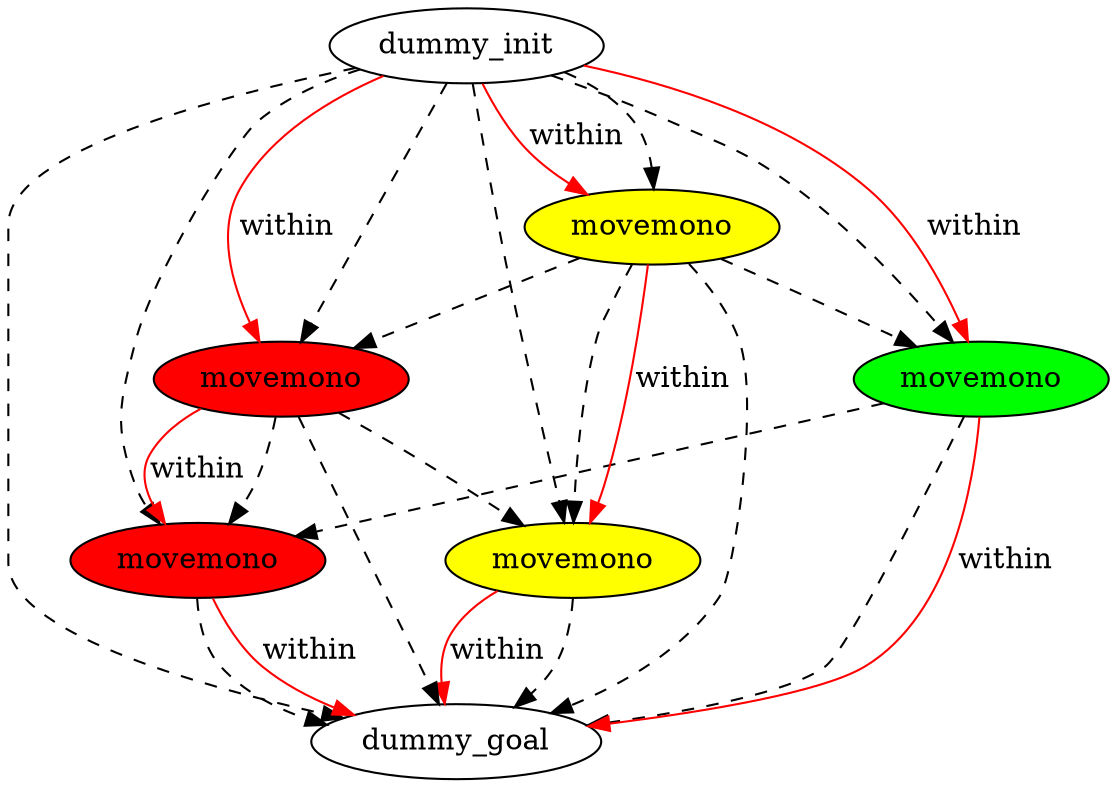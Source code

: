 digraph {
	"46193186-1df7-c0b9-e0cf-99a529942fa3" [label=dummy_init fillcolor=white style=filled]
	"0d82971f-ca3f-5e23-5dff-5ea3fad7b589" [label=dummy_goal fillcolor=white style=filled]
	"fe3a5917-1023-7180-5cd5-a2e860685eaf" [label=movemono fillcolor=yellow style=filled]
	"dd963b08-c0db-304b-6571-47098618d540" [label=movemono fillcolor=red style=filled]
	"dcd59684-a7ac-9076-dd53-431c8d8f9d58" [label=movemono fillcolor=red style=filled]
	"c4c54f87-613c-0757-63b7-ed9a2efb0d32" [label=movemono fillcolor=green style=filled]
	"3876e518-de82-acb7-b048-12f9a9847c67" [label=movemono fillcolor=yellow style=filled]
	"46193186-1df7-c0b9-e0cf-99a529942fa3" -> "dd963b08-c0db-304b-6571-47098618d540" [color=black style=dashed]
	"c4c54f87-613c-0757-63b7-ed9a2efb0d32" -> "dd963b08-c0db-304b-6571-47098618d540" [color=black style=dashed]
	"3876e518-de82-acb7-b048-12f9a9847c67" -> "c4c54f87-613c-0757-63b7-ed9a2efb0d32" [color=black style=dashed]
	"dcd59684-a7ac-9076-dd53-431c8d8f9d58" -> "0d82971f-ca3f-5e23-5dff-5ea3fad7b589" [color=black style=dashed]
	"3876e518-de82-acb7-b048-12f9a9847c67" -> "fe3a5917-1023-7180-5cd5-a2e860685eaf" [color=black style=dashed]
	"46193186-1df7-c0b9-e0cf-99a529942fa3" -> "dcd59684-a7ac-9076-dd53-431c8d8f9d58" [color=black style=dashed]
	"46193186-1df7-c0b9-e0cf-99a529942fa3" -> "0d82971f-ca3f-5e23-5dff-5ea3fad7b589" [color=black style=dashed]
	"3876e518-de82-acb7-b048-12f9a9847c67" -> "0d82971f-ca3f-5e23-5dff-5ea3fad7b589" [color=black style=dashed]
	"c4c54f87-613c-0757-63b7-ed9a2efb0d32" -> "0d82971f-ca3f-5e23-5dff-5ea3fad7b589" [color=black style=dashed]
	"dcd59684-a7ac-9076-dd53-431c8d8f9d58" -> "dd963b08-c0db-304b-6571-47098618d540" [color=black style=dashed]
	"46193186-1df7-c0b9-e0cf-99a529942fa3" -> "c4c54f87-613c-0757-63b7-ed9a2efb0d32" [color=black style=dashed]
	"46193186-1df7-c0b9-e0cf-99a529942fa3" -> "3876e518-de82-acb7-b048-12f9a9847c67" [color=black style=dashed]
	"46193186-1df7-c0b9-e0cf-99a529942fa3" -> "fe3a5917-1023-7180-5cd5-a2e860685eaf" [color=black style=dashed]
	"dd963b08-c0db-304b-6571-47098618d540" -> "0d82971f-ca3f-5e23-5dff-5ea3fad7b589" [color=black style=dashed]
	"3876e518-de82-acb7-b048-12f9a9847c67" -> "dcd59684-a7ac-9076-dd53-431c8d8f9d58" [color=black style=dashed]
	"dcd59684-a7ac-9076-dd53-431c8d8f9d58" -> "fe3a5917-1023-7180-5cd5-a2e860685eaf" [color=black style=dashed]
	"fe3a5917-1023-7180-5cd5-a2e860685eaf" -> "0d82971f-ca3f-5e23-5dff-5ea3fad7b589" [color=black style=dashed]
	"46193186-1df7-c0b9-e0cf-99a529942fa3" -> "c4c54f87-613c-0757-63b7-ed9a2efb0d32" [label=within color=red]
	"fe3a5917-1023-7180-5cd5-a2e860685eaf" -> "0d82971f-ca3f-5e23-5dff-5ea3fad7b589" [label=within color=red]
	"dcd59684-a7ac-9076-dd53-431c8d8f9d58" -> "dd963b08-c0db-304b-6571-47098618d540" [label=within color=red]
	"46193186-1df7-c0b9-e0cf-99a529942fa3" -> "dcd59684-a7ac-9076-dd53-431c8d8f9d58" [label=within color=red]
	"c4c54f87-613c-0757-63b7-ed9a2efb0d32" -> "0d82971f-ca3f-5e23-5dff-5ea3fad7b589" [label=within color=red]
	"3876e518-de82-acb7-b048-12f9a9847c67" -> "fe3a5917-1023-7180-5cd5-a2e860685eaf" [label=within color=red]
	"dd963b08-c0db-304b-6571-47098618d540" -> "0d82971f-ca3f-5e23-5dff-5ea3fad7b589" [label=within color=red]
	"46193186-1df7-c0b9-e0cf-99a529942fa3" -> "3876e518-de82-acb7-b048-12f9a9847c67" [label=within color=red]
}
